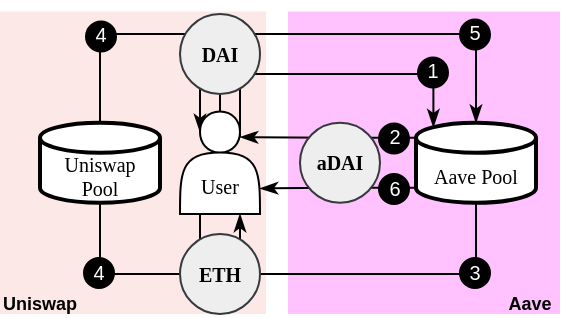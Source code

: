 <mxfile version="24.7.17">
  <diagram id="GUxEJdWFkQ5Y1Z3yI3_n" name="dex_agg_chain">
    <mxGraphModel dx="662" dy="441" grid="1" gridSize="10" guides="1" tooltips="1" connect="1" arrows="1" fold="1" page="1" pageScale="1" pageWidth="280" pageHeight="150" math="1" shadow="0">
      <root>
        <mxCell id="0" />
        <mxCell id="1" parent="0" />
        <mxCell id="K-pq7qe-9xbXiACEEGrj-2" value="" style="rounded=0;whiteSpace=wrap;html=1;fillColor=#FF99FF;strokeColor=none;fillOpacity=60;" parent="1" vertex="1">
          <mxGeometry x="-136" y="-1.25" width="136" height="151.25" as="geometry" />
        </mxCell>
        <mxCell id="K-pq7qe-9xbXiACEEGrj-1" value="" style="rounded=0;whiteSpace=wrap;html=1;fillColor=#fad9d5;strokeColor=none;fillOpacity=60;" parent="1" vertex="1">
          <mxGeometry x="-280" y="-1.25" width="133" height="151.25" as="geometry" />
        </mxCell>
        <mxCell id="KAM6tXVUPyQemzaOSMBD-19" style="edgeStyle=orthogonalEdgeStyle;rounded=1;orthogonalLoop=1;jettySize=auto;html=1;exitX=0.5;exitY=0;exitDx=0;exitDy=0;entryX=0.5;entryY=0;entryDx=0;entryDy=0;entryPerimeter=0;endArrow=classicThin;endFill=1;arcSize=5;fillColor=#d80073;strokeColor=#000000;" parent="1" source="nBqxjyZSAqmiugvEhESZ-1" target="6Lm5Y_GZ7VoUYkAefaGX-1" edge="1">
          <mxGeometry relative="1" as="geometry">
            <Array as="points">
              <mxPoint x="-170" y="10" />
              <mxPoint x="-42" y="10" />
            </Array>
          </mxGeometry>
        </mxCell>
        <mxCell id="KAM6tXVUPyQemzaOSMBD-17" style="edgeStyle=orthogonalEdgeStyle;rounded=1;orthogonalLoop=1;jettySize=auto;html=1;exitX=0.25;exitY=1;exitDx=0;exitDy=0;entryX=0.25;entryY=0.2;entryDx=0;entryDy=0;entryPerimeter=0;endArrow=classicThin;endFill=1;arcSize=5;strokeColor=#000000;" parent="1" source="nBqxjyZSAqmiugvEhESZ-1" target="nBqxjyZSAqmiugvEhESZ-1" edge="1">
          <mxGeometry relative="1" as="geometry">
            <Array as="points">
              <mxPoint x="-180" y="130" />
              <mxPoint x="-230" y="130" />
              <mxPoint x="-230" y="10" />
              <mxPoint x="-180" y="10" />
            </Array>
          </mxGeometry>
        </mxCell>
        <mxCell id="KAM6tXVUPyQemzaOSMBD-11" style="edgeStyle=orthogonalEdgeStyle;rounded=1;orthogonalLoop=1;jettySize=auto;html=1;exitX=0;exitY=0;exitDx=0;exitDy=7.5;exitPerimeter=0;entryX=0.75;entryY=0.25;entryDx=0;entryDy=0;entryPerimeter=0;endArrow=classicThin;endFill=1;arcSize=5;fillColor=#008a00;strokeColor=#000000;" parent="1" source="6Lm5Y_GZ7VoUYkAefaGX-1" target="nBqxjyZSAqmiugvEhESZ-1" edge="1">
          <mxGeometry relative="1" as="geometry" />
        </mxCell>
        <mxCell id="KAM6tXVUPyQemzaOSMBD-10" style="edgeStyle=orthogonalEdgeStyle;rounded=1;orthogonalLoop=1;jettySize=auto;html=1;exitX=0.75;exitY=0.25;exitDx=0;exitDy=0;exitPerimeter=0;entryX=0.145;entryY=0;entryDx=0;entryDy=2.175;entryPerimeter=0;endArrow=classicThin;endFill=1;arcSize=5;fillColor=#d80073;strokeColor=#000000;" parent="1" source="nBqxjyZSAqmiugvEhESZ-1" target="6Lm5Y_GZ7VoUYkAefaGX-1" edge="1">
          <mxGeometry relative="1" as="geometry">
            <Array as="points">
              <mxPoint x="-160" y="30" />
              <mxPoint x="-63" y="30" />
            </Array>
          </mxGeometry>
        </mxCell>
        <mxCell id="nBqxjyZSAqmiugvEhESZ-1" value="&lt;font style=&quot;font-size: 10px;&quot;&gt;&lt;br&gt;&lt;font style=&quot;font-size: 10px;&quot;&gt;&lt;br&gt;User&lt;/font&gt;&lt;/font&gt;" style="shape=actor;whiteSpace=wrap;html=1;fontSize=10;fontFamily=Times New Roman;verticalAlign=middle;" parent="1" vertex="1">
          <mxGeometry x="-190" y="48.75" width="40" height="51.25" as="geometry" />
        </mxCell>
        <mxCell id="KAM6tXVUPyQemzaOSMBD-14" style="edgeStyle=orthogonalEdgeStyle;rounded=1;orthogonalLoop=1;jettySize=auto;html=1;exitX=0.5;exitY=1;exitDx=0;exitDy=0;exitPerimeter=0;entryX=0.75;entryY=1;entryDx=0;entryDy=0;endArrow=classicThin;endFill=1;arcSize=5;fillColor=#1ba1e2;strokeColor=#000000;" parent="1" source="6Lm5Y_GZ7VoUYkAefaGX-1" target="nBqxjyZSAqmiugvEhESZ-1" edge="1">
          <mxGeometry relative="1" as="geometry">
            <Array as="points">
              <mxPoint x="-42" y="130" />
              <mxPoint x="-160" y="130" />
            </Array>
          </mxGeometry>
        </mxCell>
        <mxCell id="KAM6tXVUPyQemzaOSMBD-20" style="edgeStyle=orthogonalEdgeStyle;rounded=1;orthogonalLoop=1;jettySize=auto;html=1;exitX=0;exitY=1;exitDx=0;exitDy=-7.5;exitPerimeter=0;entryX=1;entryY=0.75;entryDx=0;entryDy=0;endArrow=classicThin;endFill=1;arcSize=5;fillColor=#008a00;strokeColor=#000000;" parent="1" source="6Lm5Y_GZ7VoUYkAefaGX-1" target="nBqxjyZSAqmiugvEhESZ-1" edge="1">
          <mxGeometry relative="1" as="geometry" />
        </mxCell>
        <mxCell id="6Lm5Y_GZ7VoUYkAefaGX-1" value="Aave Pool" style="shape=cylinder3;whiteSpace=wrap;html=1;boundedLbl=1;backgroundOutline=1;size=7.5;strokeWidth=2;fontFamily=Times New Roman;fontSize=10;fontStyle=0" parent="1" vertex="1">
          <mxGeometry x="-72" y="54.38" width="60" height="40" as="geometry" />
        </mxCell>
        <mxCell id="EHTDADabwSFeFDYLKWJk-1" value="&lt;b style=&quot;font-size: 10px;&quot;&gt;DAI&lt;/b&gt;" style="ellipse;whiteSpace=wrap;html=1;aspect=fixed;labelBackgroundColor=none;labelBorderColor=none;fillColor=#eeeeee;strokeColor=#36393d;fontSize=10;fontFamily=Times New Roman;" parent="1" vertex="1">
          <mxGeometry x="-190" width="40" height="40" as="geometry" />
        </mxCell>
        <mxCell id="VNqc0J1lcE_MyhKkxBeR-1" value="&lt;b&gt;aDAI&lt;/b&gt;" style="ellipse;whiteSpace=wrap;html=1;aspect=fixed;labelBackgroundColor=none;labelBorderColor=none;fillColor=#eeeeee;strokeColor=#36393d;fontSize=10;fontFamily=Times New Roman;" parent="1" vertex="1">
          <mxGeometry x="-130" y="54.38" width="40" height="40" as="geometry" />
        </mxCell>
        <mxCell id="pSTLvtJ6N-k_h_3kzANq-1" value="&lt;b style=&quot;font-size: 10px;&quot;&gt;ETH&lt;/b&gt;" style="ellipse;whiteSpace=wrap;html=1;aspect=fixed;labelBackgroundColor=none;labelBorderColor=none;fillColor=#eeeeee;strokeColor=#36393d;fontSize=10;fontFamily=Times New Roman;" parent="1" vertex="1">
          <mxGeometry x="-190" y="110" width="40" height="40" as="geometry" />
        </mxCell>
        <mxCell id="KAM6tXVUPyQemzaOSMBD-3" value="Uniswap&lt;br&gt;Pool" style="shape=cylinder3;whiteSpace=wrap;html=1;boundedLbl=1;backgroundOutline=1;size=7.5;strokeWidth=2;fontFamily=Times New Roman;fontSize=10;fontStyle=0" parent="1" vertex="1">
          <mxGeometry x="-260" y="54.38" width="60" height="40" as="geometry" />
        </mxCell>
        <mxCell id="KAM6tXVUPyQemzaOSMBD-28" style="edgeStyle=orthogonalEdgeStyle;rounded=0;orthogonalLoop=1;jettySize=auto;html=1;exitX=0.5;exitY=1;exitDx=0;exitDy=0;" parent="1" edge="1">
          <mxGeometry relative="1" as="geometry">
            <mxPoint x="-43" y="134" as="sourcePoint" />
            <mxPoint x="-43" y="134" as="targetPoint" />
          </mxGeometry>
        </mxCell>
        <mxCell id="C87rV9zzTNbvJFhBpxaU-1" value="&lt;b style=&quot;font-size: 9px;&quot;&gt;Uniswap&lt;br style=&quot;font-size: 9px;&quot;&gt;&lt;/b&gt;" style="text;html=1;strokeColor=none;fillColor=none;align=center;verticalAlign=middle;whiteSpace=wrap;rounded=0;fontSize=9;spacing=2;" parent="1" vertex="1">
          <mxGeometry x="-280" y="139" width="40" height="11" as="geometry" />
        </mxCell>
        <mxCell id="C87rV9zzTNbvJFhBpxaU-2" value="&lt;b style=&quot;font-size: 9px;&quot;&gt;Aave&lt;br style=&quot;font-size: 9px;&quot;&gt;&lt;/b&gt;" style="text;html=1;strokeColor=none;fillColor=none;align=center;verticalAlign=middle;whiteSpace=wrap;rounded=0;fontSize=9;spacing=2;" parent="1" vertex="1">
          <mxGeometry x="-30" y="139" width="30" height="11" as="geometry" />
        </mxCell>
        <mxCell id="VjnpojgdpWa8ZjyECBpg-1" value="&lt;p style=&quot;line-height: 270%;&quot;&gt;&lt;font style=&quot;font-size: 10px;&quot;&gt;1&lt;/font&gt;&lt;/p&gt;" style="ellipse;whiteSpace=wrap;html=1;aspect=fixed;fontSize=7;labelBackgroundColor=none;fontColor=#FFFFFF;fillColor=#000000;align=center;" vertex="1" parent="1">
          <mxGeometry x="-71" y="21.75" width="15" height="15" as="geometry" />
        </mxCell>
        <mxCell id="VjnpojgdpWa8ZjyECBpg-2" value="&lt;p style=&quot;line-height: 270%;&quot;&gt;&lt;font style=&quot;font-size: 10px;&quot;&gt;2&lt;/font&gt;&lt;/p&gt;" style="ellipse;whiteSpace=wrap;html=1;aspect=fixed;fontSize=7;labelBackgroundColor=none;fontColor=#FFFFFF;fillColor=#000000;align=center;" vertex="1" parent="1">
          <mxGeometry x="-90.5" y="54.75" width="15" height="15" as="geometry" />
        </mxCell>
        <mxCell id="VjnpojgdpWa8ZjyECBpg-3" value="&lt;p style=&quot;line-height: 270%;&quot;&gt;&lt;font style=&quot;font-size: 10px;&quot;&gt;3&lt;/font&gt;&lt;/p&gt;" style="ellipse;whiteSpace=wrap;html=1;aspect=fixed;fontSize=7;labelBackgroundColor=none;fontColor=#FFFFFF;fillColor=#000000;align=center;" vertex="1" parent="1">
          <mxGeometry x="-50" y="122" width="15" height="15" as="geometry" />
        </mxCell>
        <mxCell id="VjnpojgdpWa8ZjyECBpg-4" value="&lt;p style=&quot;line-height: 270%;&quot;&gt;&lt;font style=&quot;font-size: 10px;&quot;&gt;4&lt;/font&gt;&lt;/p&gt;" style="ellipse;whiteSpace=wrap;html=1;aspect=fixed;fontSize=7;labelBackgroundColor=none;fontColor=#FFFFFF;fillColor=#000000;align=center;" vertex="1" parent="1">
          <mxGeometry x="-238" y="122" width="15" height="15" as="geometry" />
        </mxCell>
        <mxCell id="VjnpojgdpWa8ZjyECBpg-5" value="&lt;p style=&quot;line-height: 270%;&quot;&gt;&lt;font style=&quot;font-size: 10px;&quot;&gt;4&lt;/font&gt;&lt;/p&gt;" style="ellipse;whiteSpace=wrap;html=1;aspect=fixed;fontSize=7;labelBackgroundColor=none;fontColor=#FFFFFF;fillColor=#000000;align=center;" vertex="1" parent="1">
          <mxGeometry x="-237" y="3.75" width="15" height="15" as="geometry" />
        </mxCell>
        <mxCell id="VjnpojgdpWa8ZjyECBpg-6" value="&lt;p style=&quot;line-height: 270%;&quot;&gt;&lt;font style=&quot;font-size: 10px;&quot;&gt;5&lt;/font&gt;&lt;/p&gt;" style="ellipse;whiteSpace=wrap;html=1;aspect=fixed;fontSize=7;labelBackgroundColor=none;fontColor=#FFFFFF;fillColor=#000000;align=center;" vertex="1" parent="1">
          <mxGeometry x="-50" y="2.75" width="15" height="15" as="geometry" />
        </mxCell>
        <mxCell id="VjnpojgdpWa8ZjyECBpg-7" value="&lt;p style=&quot;line-height: 270%;&quot;&gt;&lt;font style=&quot;font-size: 10px;&quot;&gt;6&lt;/font&gt;&lt;/p&gt;" style="ellipse;whiteSpace=wrap;html=1;aspect=fixed;fontSize=7;labelBackgroundColor=none;fontColor=#FFFFFF;fillColor=#000000;align=center;" vertex="1" parent="1">
          <mxGeometry x="-90.5" y="80" width="15" height="15" as="geometry" />
        </mxCell>
      </root>
    </mxGraphModel>
  </diagram>
</mxfile>
